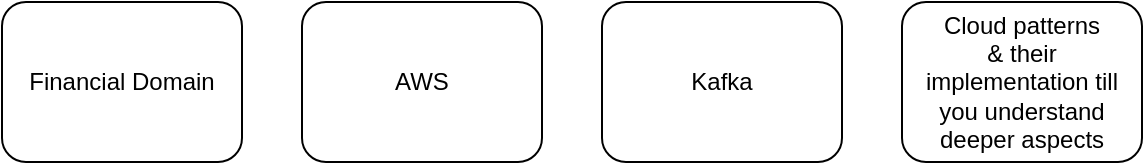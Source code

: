 <mxfile version="12.9.11" type="github"><diagram id="yKpRXpLceIQQkGZ7jGWy" name="Page-1"><mxGraphModel dx="946" dy="639" grid="1" gridSize="10" guides="1" tooltips="1" connect="1" arrows="1" fold="1" page="1" pageScale="1" pageWidth="850" pageHeight="1100" math="0" shadow="0"><root><mxCell id="0"/><mxCell id="1" parent="0"/><mxCell id="xoDHUSfcxuXFxR3dn9HK-1" value="Financial Domain" style="rounded=1;whiteSpace=wrap;html=1;" vertex="1" parent="1"><mxGeometry x="50" y="70" width="120" height="80" as="geometry"/></mxCell><mxCell id="xoDHUSfcxuXFxR3dn9HK-2" value="AWS" style="rounded=1;whiteSpace=wrap;html=1;" vertex="1" parent="1"><mxGeometry x="200" y="70" width="120" height="80" as="geometry"/></mxCell><mxCell id="xoDHUSfcxuXFxR3dn9HK-3" value="Kafka" style="rounded=1;whiteSpace=wrap;html=1;" vertex="1" parent="1"><mxGeometry x="350" y="70" width="120" height="80" as="geometry"/></mxCell><mxCell id="xoDHUSfcxuXFxR3dn9HK-4" value="Cloud patterns&lt;br&gt;&amp;amp; their implementation till you understand deeper aspects" style="rounded=1;whiteSpace=wrap;html=1;" vertex="1" parent="1"><mxGeometry x="500" y="70" width="120" height="80" as="geometry"/></mxCell></root></mxGraphModel></diagram></mxfile>